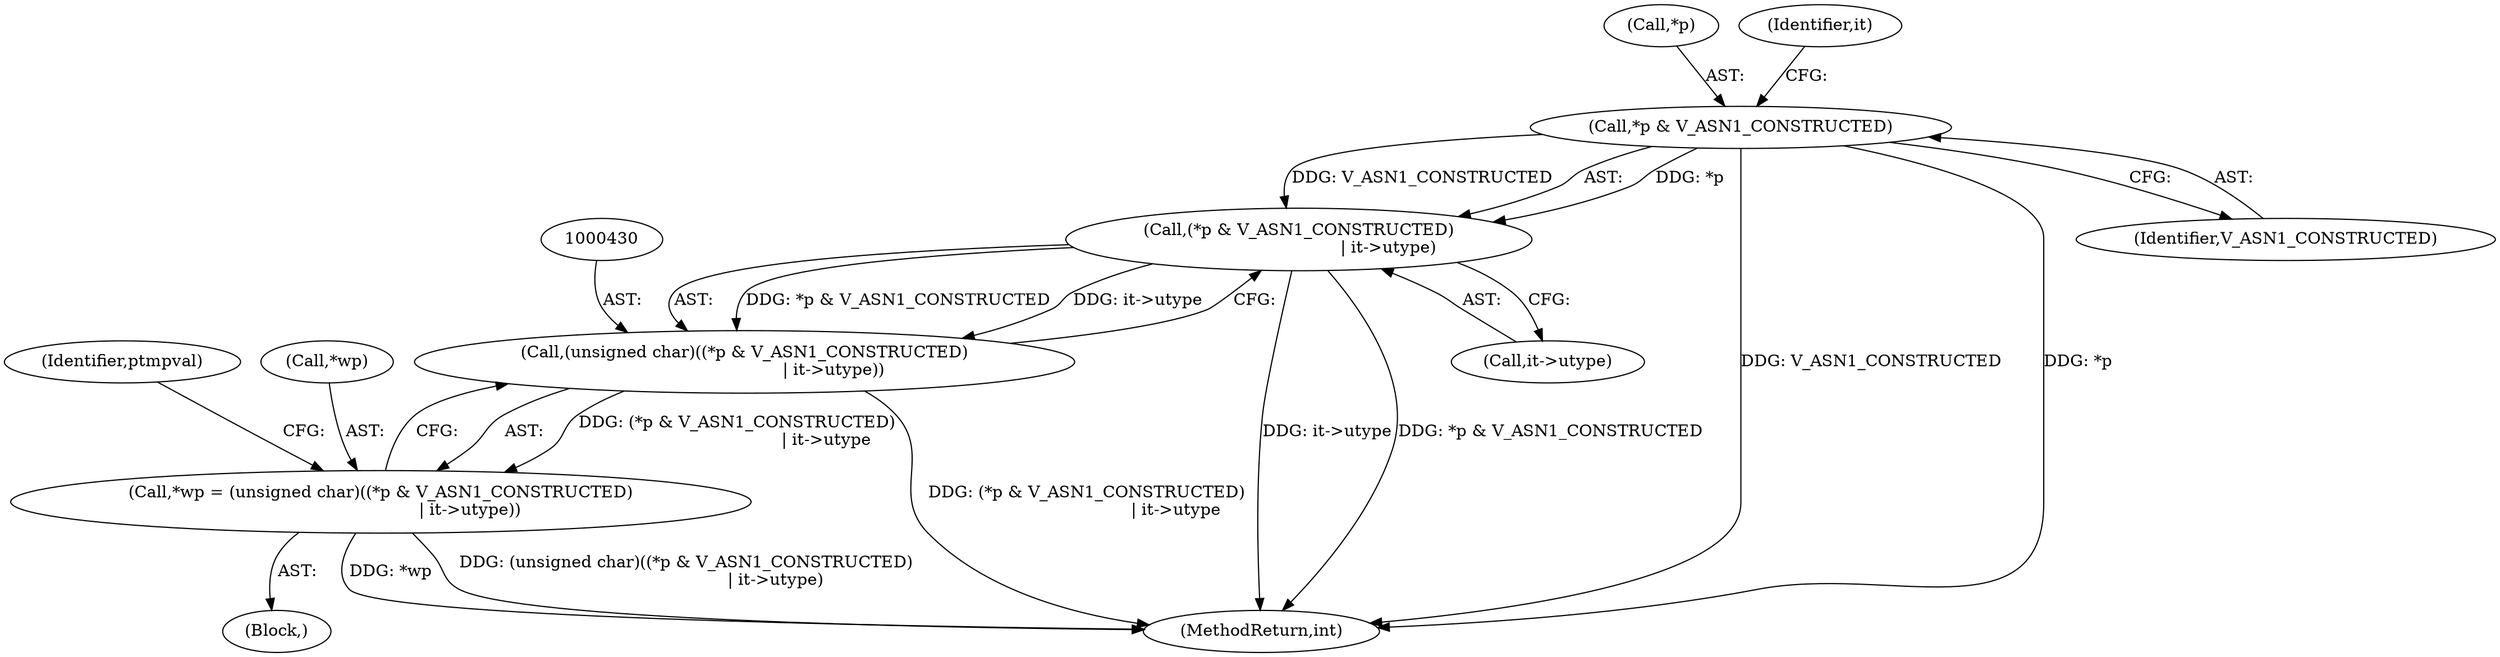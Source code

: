 digraph "0_openssl_cc598f321fbac9c04da5766243ed55d55948637d@pointer" {
"1000431" [label="(Call,(*p & V_ASN1_CONSTRUCTED)\n                                  | it->utype)"];
"1000432" [label="(Call,*p & V_ASN1_CONSTRUCTED)"];
"1000429" [label="(Call,(unsigned char)((*p & V_ASN1_CONSTRUCTED)\n                                  | it->utype))"];
"1000426" [label="(Call,*wp = (unsigned char)((*p & V_ASN1_CONSTRUCTED)\n                                  | it->utype))"];
"1001034" [label="(MethodReturn,int)"];
"1000432" [label="(Call,*p & V_ASN1_CONSTRUCTED)"];
"1000406" [label="(Block,)"];
"1000427" [label="(Call,*wp)"];
"1000433" [label="(Call,*p)"];
"1000437" [label="(Identifier,it)"];
"1000440" [label="(Identifier,ptmpval)"];
"1000426" [label="(Call,*wp = (unsigned char)((*p & V_ASN1_CONSTRUCTED)\n                                  | it->utype))"];
"1000429" [label="(Call,(unsigned char)((*p & V_ASN1_CONSTRUCTED)\n                                  | it->utype))"];
"1000431" [label="(Call,(*p & V_ASN1_CONSTRUCTED)\n                                  | it->utype)"];
"1000435" [label="(Identifier,V_ASN1_CONSTRUCTED)"];
"1000436" [label="(Call,it->utype)"];
"1000431" -> "1000429"  [label="AST: "];
"1000431" -> "1000436"  [label="CFG: "];
"1000432" -> "1000431"  [label="AST: "];
"1000436" -> "1000431"  [label="AST: "];
"1000429" -> "1000431"  [label="CFG: "];
"1000431" -> "1001034"  [label="DDG: it->utype"];
"1000431" -> "1001034"  [label="DDG: *p & V_ASN1_CONSTRUCTED"];
"1000431" -> "1000429"  [label="DDG: *p & V_ASN1_CONSTRUCTED"];
"1000431" -> "1000429"  [label="DDG: it->utype"];
"1000432" -> "1000431"  [label="DDG: *p"];
"1000432" -> "1000431"  [label="DDG: V_ASN1_CONSTRUCTED"];
"1000432" -> "1000435"  [label="CFG: "];
"1000433" -> "1000432"  [label="AST: "];
"1000435" -> "1000432"  [label="AST: "];
"1000437" -> "1000432"  [label="CFG: "];
"1000432" -> "1001034"  [label="DDG: *p"];
"1000432" -> "1001034"  [label="DDG: V_ASN1_CONSTRUCTED"];
"1000429" -> "1000426"  [label="AST: "];
"1000430" -> "1000429"  [label="AST: "];
"1000426" -> "1000429"  [label="CFG: "];
"1000429" -> "1001034"  [label="DDG: (*p & V_ASN1_CONSTRUCTED)\n                                  | it->utype"];
"1000429" -> "1000426"  [label="DDG: (*p & V_ASN1_CONSTRUCTED)\n                                  | it->utype"];
"1000426" -> "1000406"  [label="AST: "];
"1000427" -> "1000426"  [label="AST: "];
"1000440" -> "1000426"  [label="CFG: "];
"1000426" -> "1001034"  [label="DDG: *wp"];
"1000426" -> "1001034"  [label="DDG: (unsigned char)((*p & V_ASN1_CONSTRUCTED)\n                                  | it->utype)"];
}
